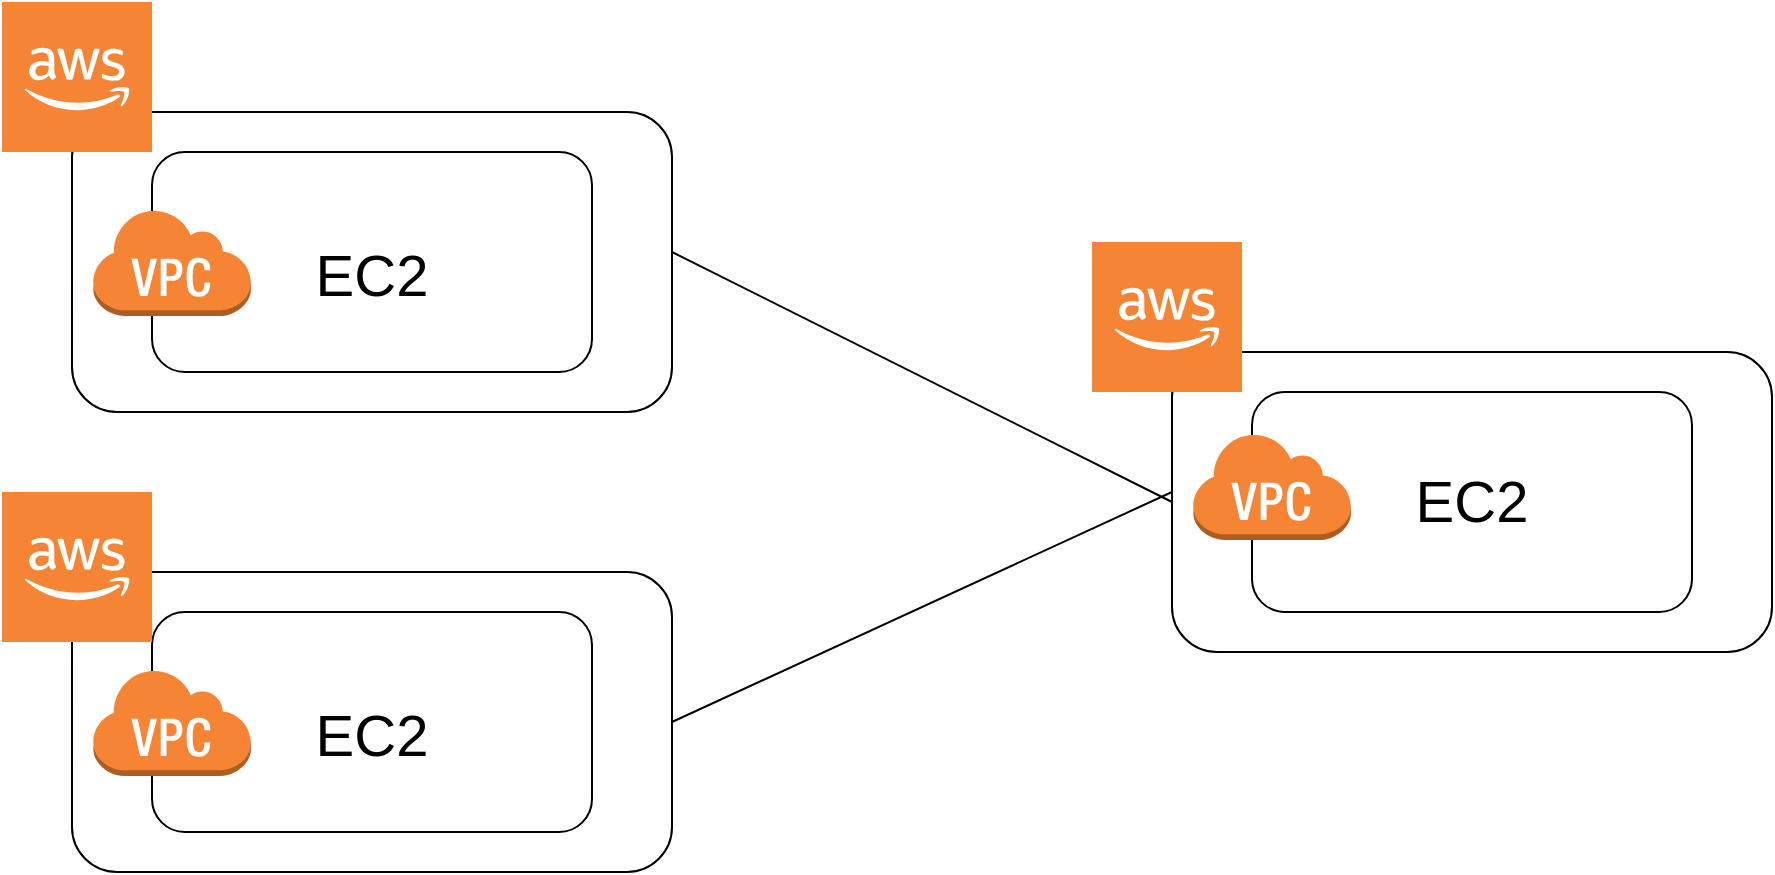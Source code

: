 <mxfile version="21.0.6" type="github">
  <diagram name="Página-1" id="GgPYX4N8JM6UEkdb0cbH">
    <mxGraphModel dx="1257" dy="680" grid="1" gridSize="10" guides="1" tooltips="1" connect="1" arrows="1" fold="1" page="1" pageScale="1" pageWidth="1169" pageHeight="827" math="0" shadow="0">
      <root>
        <mxCell id="0" />
        <mxCell id="1" parent="0" />
        <mxCell id="VW4w8P7txbQaL8yXionI-1" value="" style="rounded=1;whiteSpace=wrap;html=1;" vertex="1" parent="1">
          <mxGeometry x="50" y="90" width="300" height="150" as="geometry" />
        </mxCell>
        <mxCell id="VW4w8P7txbQaL8yXionI-2" value="" style="rounded=1;whiteSpace=wrap;html=1;" vertex="1" parent="1">
          <mxGeometry x="50" y="320" width="300" height="150" as="geometry" />
        </mxCell>
        <mxCell id="VW4w8P7txbQaL8yXionI-3" value="" style="rounded=1;whiteSpace=wrap;html=1;" vertex="1" parent="1">
          <mxGeometry x="90" y="110" width="220" height="110" as="geometry" />
        </mxCell>
        <mxCell id="VW4w8P7txbQaL8yXionI-4" value="" style="rounded=1;whiteSpace=wrap;html=1;" vertex="1" parent="1">
          <mxGeometry x="90" y="340" width="220" height="110" as="geometry" />
        </mxCell>
        <mxCell id="VW4w8P7txbQaL8yXionI-5" value="" style="outlineConnect=0;dashed=0;verticalLabelPosition=bottom;verticalAlign=top;align=center;html=1;shape=mxgraph.aws3.virtual_private_cloud;fillColor=#F58534;gradientColor=none;" vertex="1" parent="1">
          <mxGeometry x="60" y="138" width="79.5" height="54" as="geometry" />
        </mxCell>
        <mxCell id="VW4w8P7txbQaL8yXionI-6" value="" style="outlineConnect=0;dashed=0;verticalLabelPosition=bottom;verticalAlign=top;align=center;html=1;shape=mxgraph.aws3.cloud_2;fillColor=#F58534;gradientColor=none;" vertex="1" parent="1">
          <mxGeometry x="15" y="35" width="75" height="75" as="geometry" />
        </mxCell>
        <mxCell id="VW4w8P7txbQaL8yXionI-7" value="" style="outlineConnect=0;dashed=0;verticalLabelPosition=bottom;verticalAlign=top;align=center;html=1;shape=mxgraph.aws3.cloud_2;fillColor=#F58534;gradientColor=none;" vertex="1" parent="1">
          <mxGeometry x="15" y="280" width="75" height="75" as="geometry" />
        </mxCell>
        <mxCell id="VW4w8P7txbQaL8yXionI-8" value="" style="outlineConnect=0;dashed=0;verticalLabelPosition=bottom;verticalAlign=top;align=center;html=1;shape=mxgraph.aws3.virtual_private_cloud;fillColor=#F58534;gradientColor=none;" vertex="1" parent="1">
          <mxGeometry x="60" y="368" width="79.5" height="54" as="geometry" />
        </mxCell>
        <mxCell id="VW4w8P7txbQaL8yXionI-9" value="" style="rounded=1;whiteSpace=wrap;html=1;" vertex="1" parent="1">
          <mxGeometry x="600" y="210" width="300" height="150" as="geometry" />
        </mxCell>
        <mxCell id="VW4w8P7txbQaL8yXionI-10" value="" style="rounded=1;whiteSpace=wrap;html=1;" vertex="1" parent="1">
          <mxGeometry x="640" y="230" width="220" height="110" as="geometry" />
        </mxCell>
        <mxCell id="VW4w8P7txbQaL8yXionI-13" value="" style="endArrow=none;html=1;rounded=0;entryX=0;entryY=0.5;entryDx=0;entryDy=0;" edge="1" parent="1" target="VW4w8P7txbQaL8yXionI-9">
          <mxGeometry width="50" height="50" relative="1" as="geometry">
            <mxPoint x="350" y="160" as="sourcePoint" />
            <mxPoint x="510" y="250" as="targetPoint" />
          </mxGeometry>
        </mxCell>
        <mxCell id="VW4w8P7txbQaL8yXionI-15" value="" style="endArrow=none;html=1;rounded=0;exitX=1;exitY=0.5;exitDx=0;exitDy=0;" edge="1" parent="1" source="VW4w8P7txbQaL8yXionI-2">
          <mxGeometry width="50" height="50" relative="1" as="geometry">
            <mxPoint x="530" y="310" as="sourcePoint" />
            <mxPoint x="600" y="280" as="targetPoint" />
          </mxGeometry>
        </mxCell>
        <mxCell id="VW4w8P7txbQaL8yXionI-16" value="" style="outlineConnect=0;dashed=0;verticalLabelPosition=bottom;verticalAlign=top;align=center;html=1;shape=mxgraph.aws3.cloud_2;fillColor=#F58534;gradientColor=none;" vertex="1" parent="1">
          <mxGeometry x="560" y="155" width="75" height="75" as="geometry" />
        </mxCell>
        <mxCell id="VW4w8P7txbQaL8yXionI-17" value="" style="outlineConnect=0;dashed=0;verticalLabelPosition=bottom;verticalAlign=top;align=center;html=1;shape=mxgraph.aws3.virtual_private_cloud;fillColor=#F58534;gradientColor=none;" vertex="1" parent="1">
          <mxGeometry x="610" y="250" width="79.5" height="54" as="geometry" />
        </mxCell>
        <mxCell id="VW4w8P7txbQaL8yXionI-18" value="&lt;font style=&quot;font-size: 29px;&quot;&gt;EC2&lt;/font&gt;" style="text;strokeColor=none;align=center;fillColor=none;html=1;verticalAlign=middle;whiteSpace=wrap;rounded=0;" vertex="1" parent="1">
          <mxGeometry x="710" y="265" width="80" height="40" as="geometry" />
        </mxCell>
        <mxCell id="VW4w8P7txbQaL8yXionI-19" value="&lt;font style=&quot;font-size: 29px;&quot;&gt;EC2&lt;/font&gt;" style="text;strokeColor=none;align=center;fillColor=none;html=1;verticalAlign=middle;whiteSpace=wrap;rounded=0;" vertex="1" parent="1">
          <mxGeometry x="160" y="382" width="80" height="40" as="geometry" />
        </mxCell>
        <mxCell id="VW4w8P7txbQaL8yXionI-20" value="&lt;font style=&quot;font-size: 29px;&quot;&gt;EC2&lt;/font&gt;" style="text;strokeColor=none;align=center;fillColor=none;html=1;verticalAlign=middle;whiteSpace=wrap;rounded=0;" vertex="1" parent="1">
          <mxGeometry x="160" y="152" width="80" height="40" as="geometry" />
        </mxCell>
      </root>
    </mxGraphModel>
  </diagram>
</mxfile>
